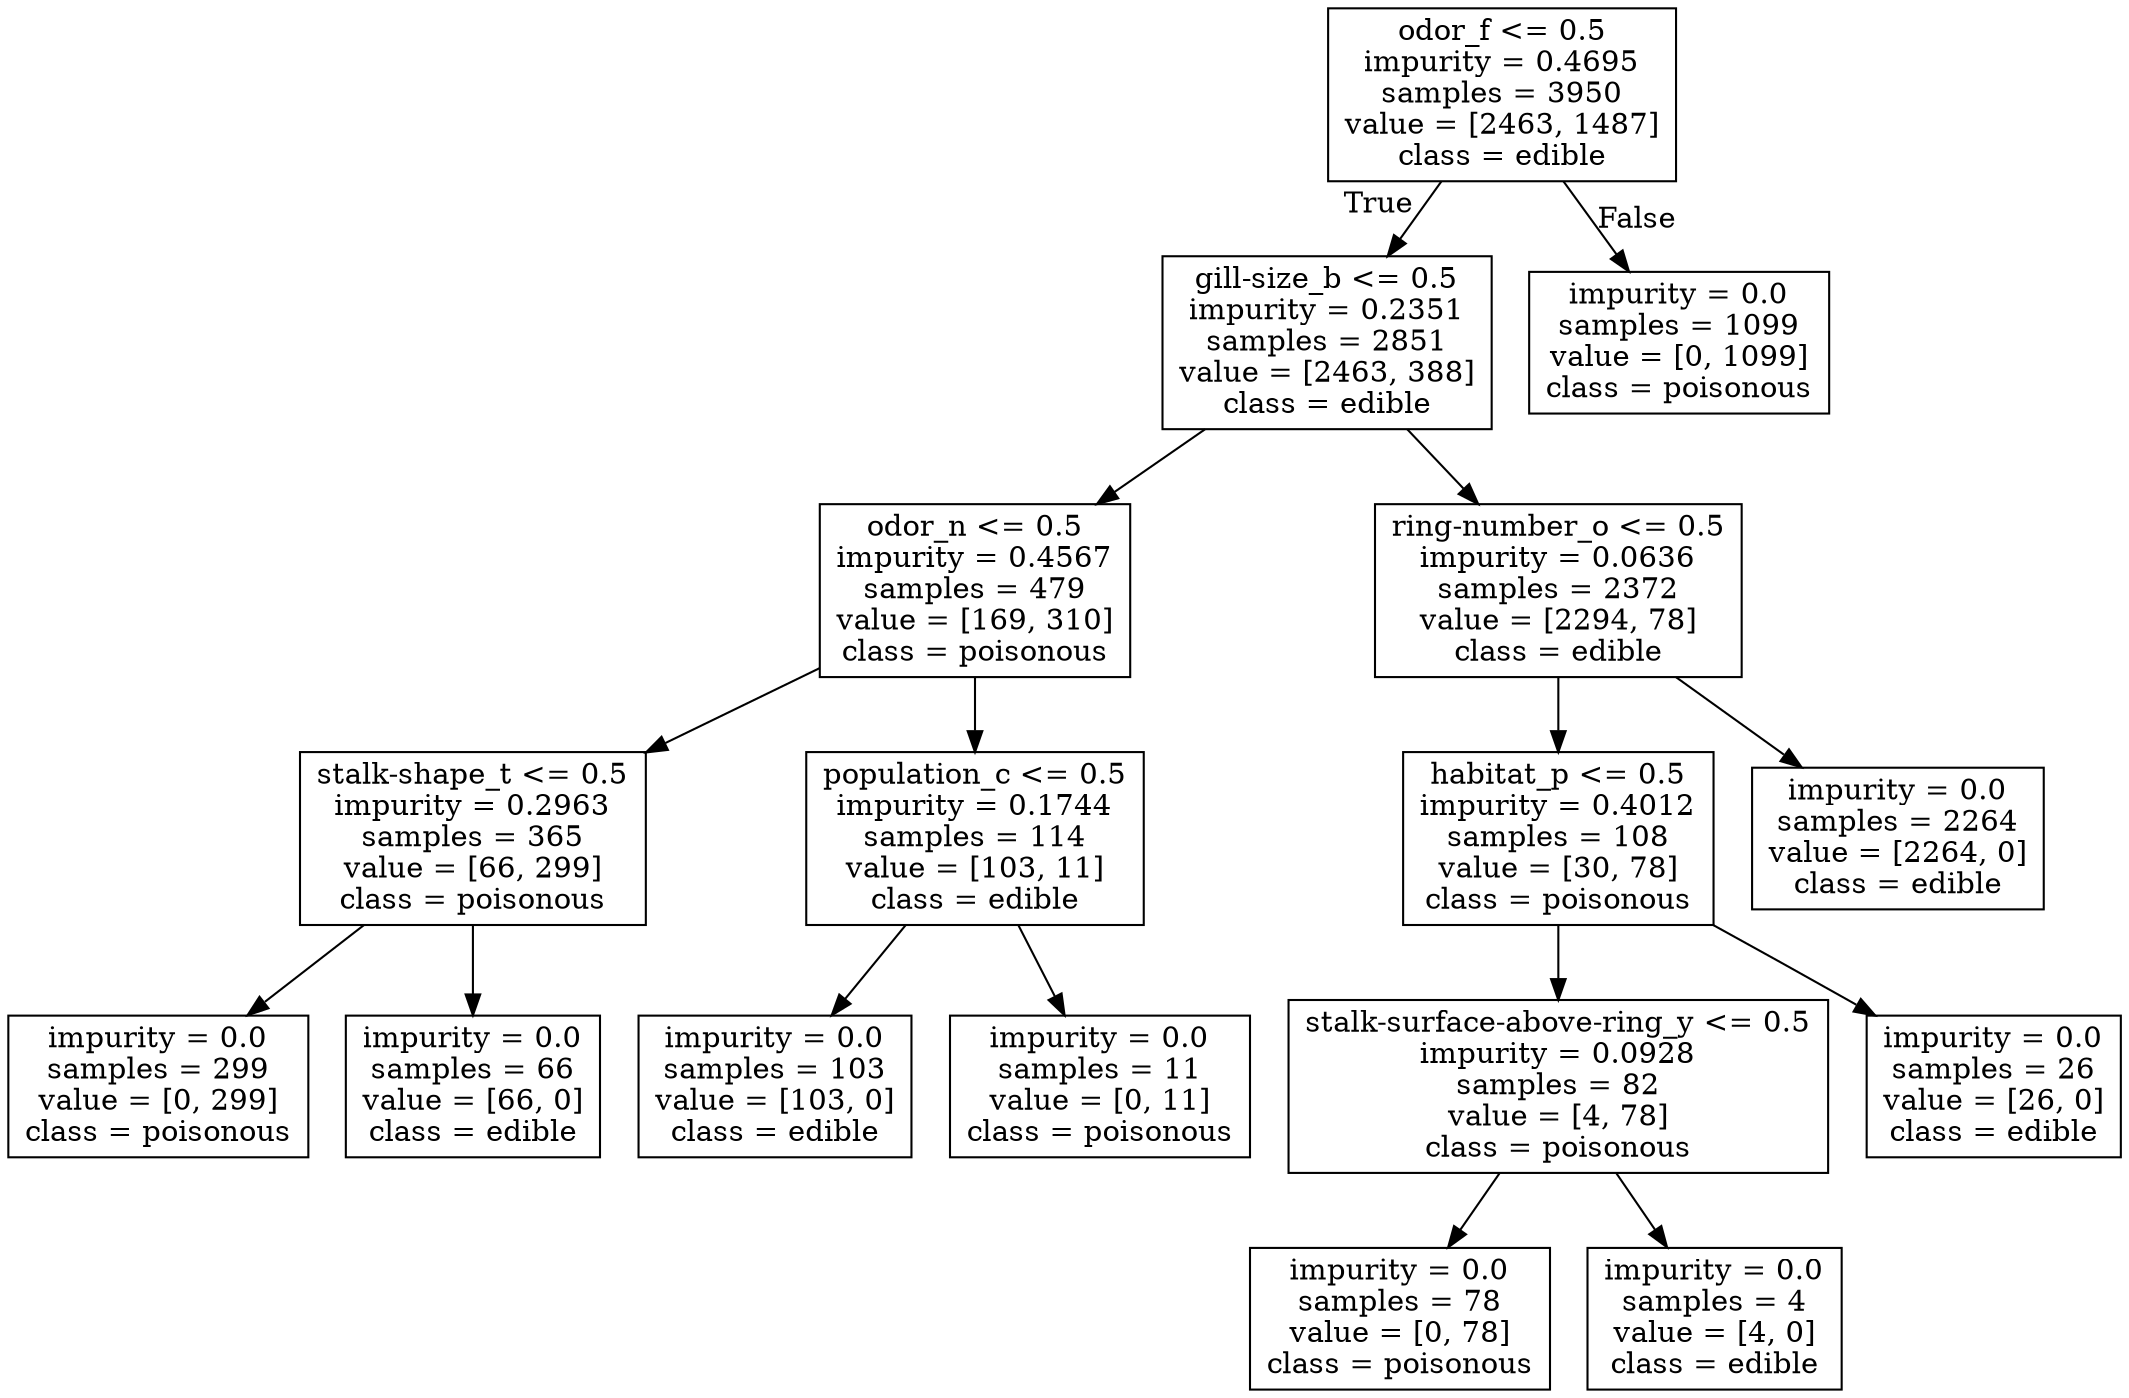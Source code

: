 digraph Tree {
node [shape=box] ;
0 [label="odor_f <= 0.5\nimpurity = 0.4695\nsamples = 3950\nvalue = [2463, 1487]\nclass = edible"] ;
1 [label="gill-size_b <= 0.5\nimpurity = 0.2351\nsamples = 2851\nvalue = [2463, 388]\nclass = edible"] ;
0 -> 1 [labeldistance=2.5, labelangle=45, headlabel="True"] ;
2 [label="odor_n <= 0.5\nimpurity = 0.4567\nsamples = 479\nvalue = [169, 310]\nclass = poisonous"] ;
1 -> 2 ;
3 [label="stalk-shape_t <= 0.5\nimpurity = 0.2963\nsamples = 365\nvalue = [66, 299]\nclass = poisonous"] ;
2 -> 3 ;
4 [label="impurity = 0.0\nsamples = 299\nvalue = [0, 299]\nclass = poisonous"] ;
3 -> 4 ;
5 [label="impurity = 0.0\nsamples = 66\nvalue = [66, 0]\nclass = edible"] ;
3 -> 5 ;
6 [label="population_c <= 0.5\nimpurity = 0.1744\nsamples = 114\nvalue = [103, 11]\nclass = edible"] ;
2 -> 6 ;
7 [label="impurity = 0.0\nsamples = 103\nvalue = [103, 0]\nclass = edible"] ;
6 -> 7 ;
8 [label="impurity = 0.0\nsamples = 11\nvalue = [0, 11]\nclass = poisonous"] ;
6 -> 8 ;
9 [label="ring-number_o <= 0.5\nimpurity = 0.0636\nsamples = 2372\nvalue = [2294, 78]\nclass = edible"] ;
1 -> 9 ;
10 [label="habitat_p <= 0.5\nimpurity = 0.4012\nsamples = 108\nvalue = [30, 78]\nclass = poisonous"] ;
9 -> 10 ;
11 [label="stalk-surface-above-ring_y <= 0.5\nimpurity = 0.0928\nsamples = 82\nvalue = [4, 78]\nclass = poisonous"] ;
10 -> 11 ;
12 [label="impurity = 0.0\nsamples = 78\nvalue = [0, 78]\nclass = poisonous"] ;
11 -> 12 ;
13 [label="impurity = 0.0\nsamples = 4\nvalue = [4, 0]\nclass = edible"] ;
11 -> 13 ;
14 [label="impurity = 0.0\nsamples = 26\nvalue = [26, 0]\nclass = edible"] ;
10 -> 14 ;
15 [label="impurity = 0.0\nsamples = 2264\nvalue = [2264, 0]\nclass = edible"] ;
9 -> 15 ;
16 [label="impurity = 0.0\nsamples = 1099\nvalue = [0, 1099]\nclass = poisonous"] ;
0 -> 16 [labeldistance=2.5, labelangle=-45, headlabel="False"] ;
}